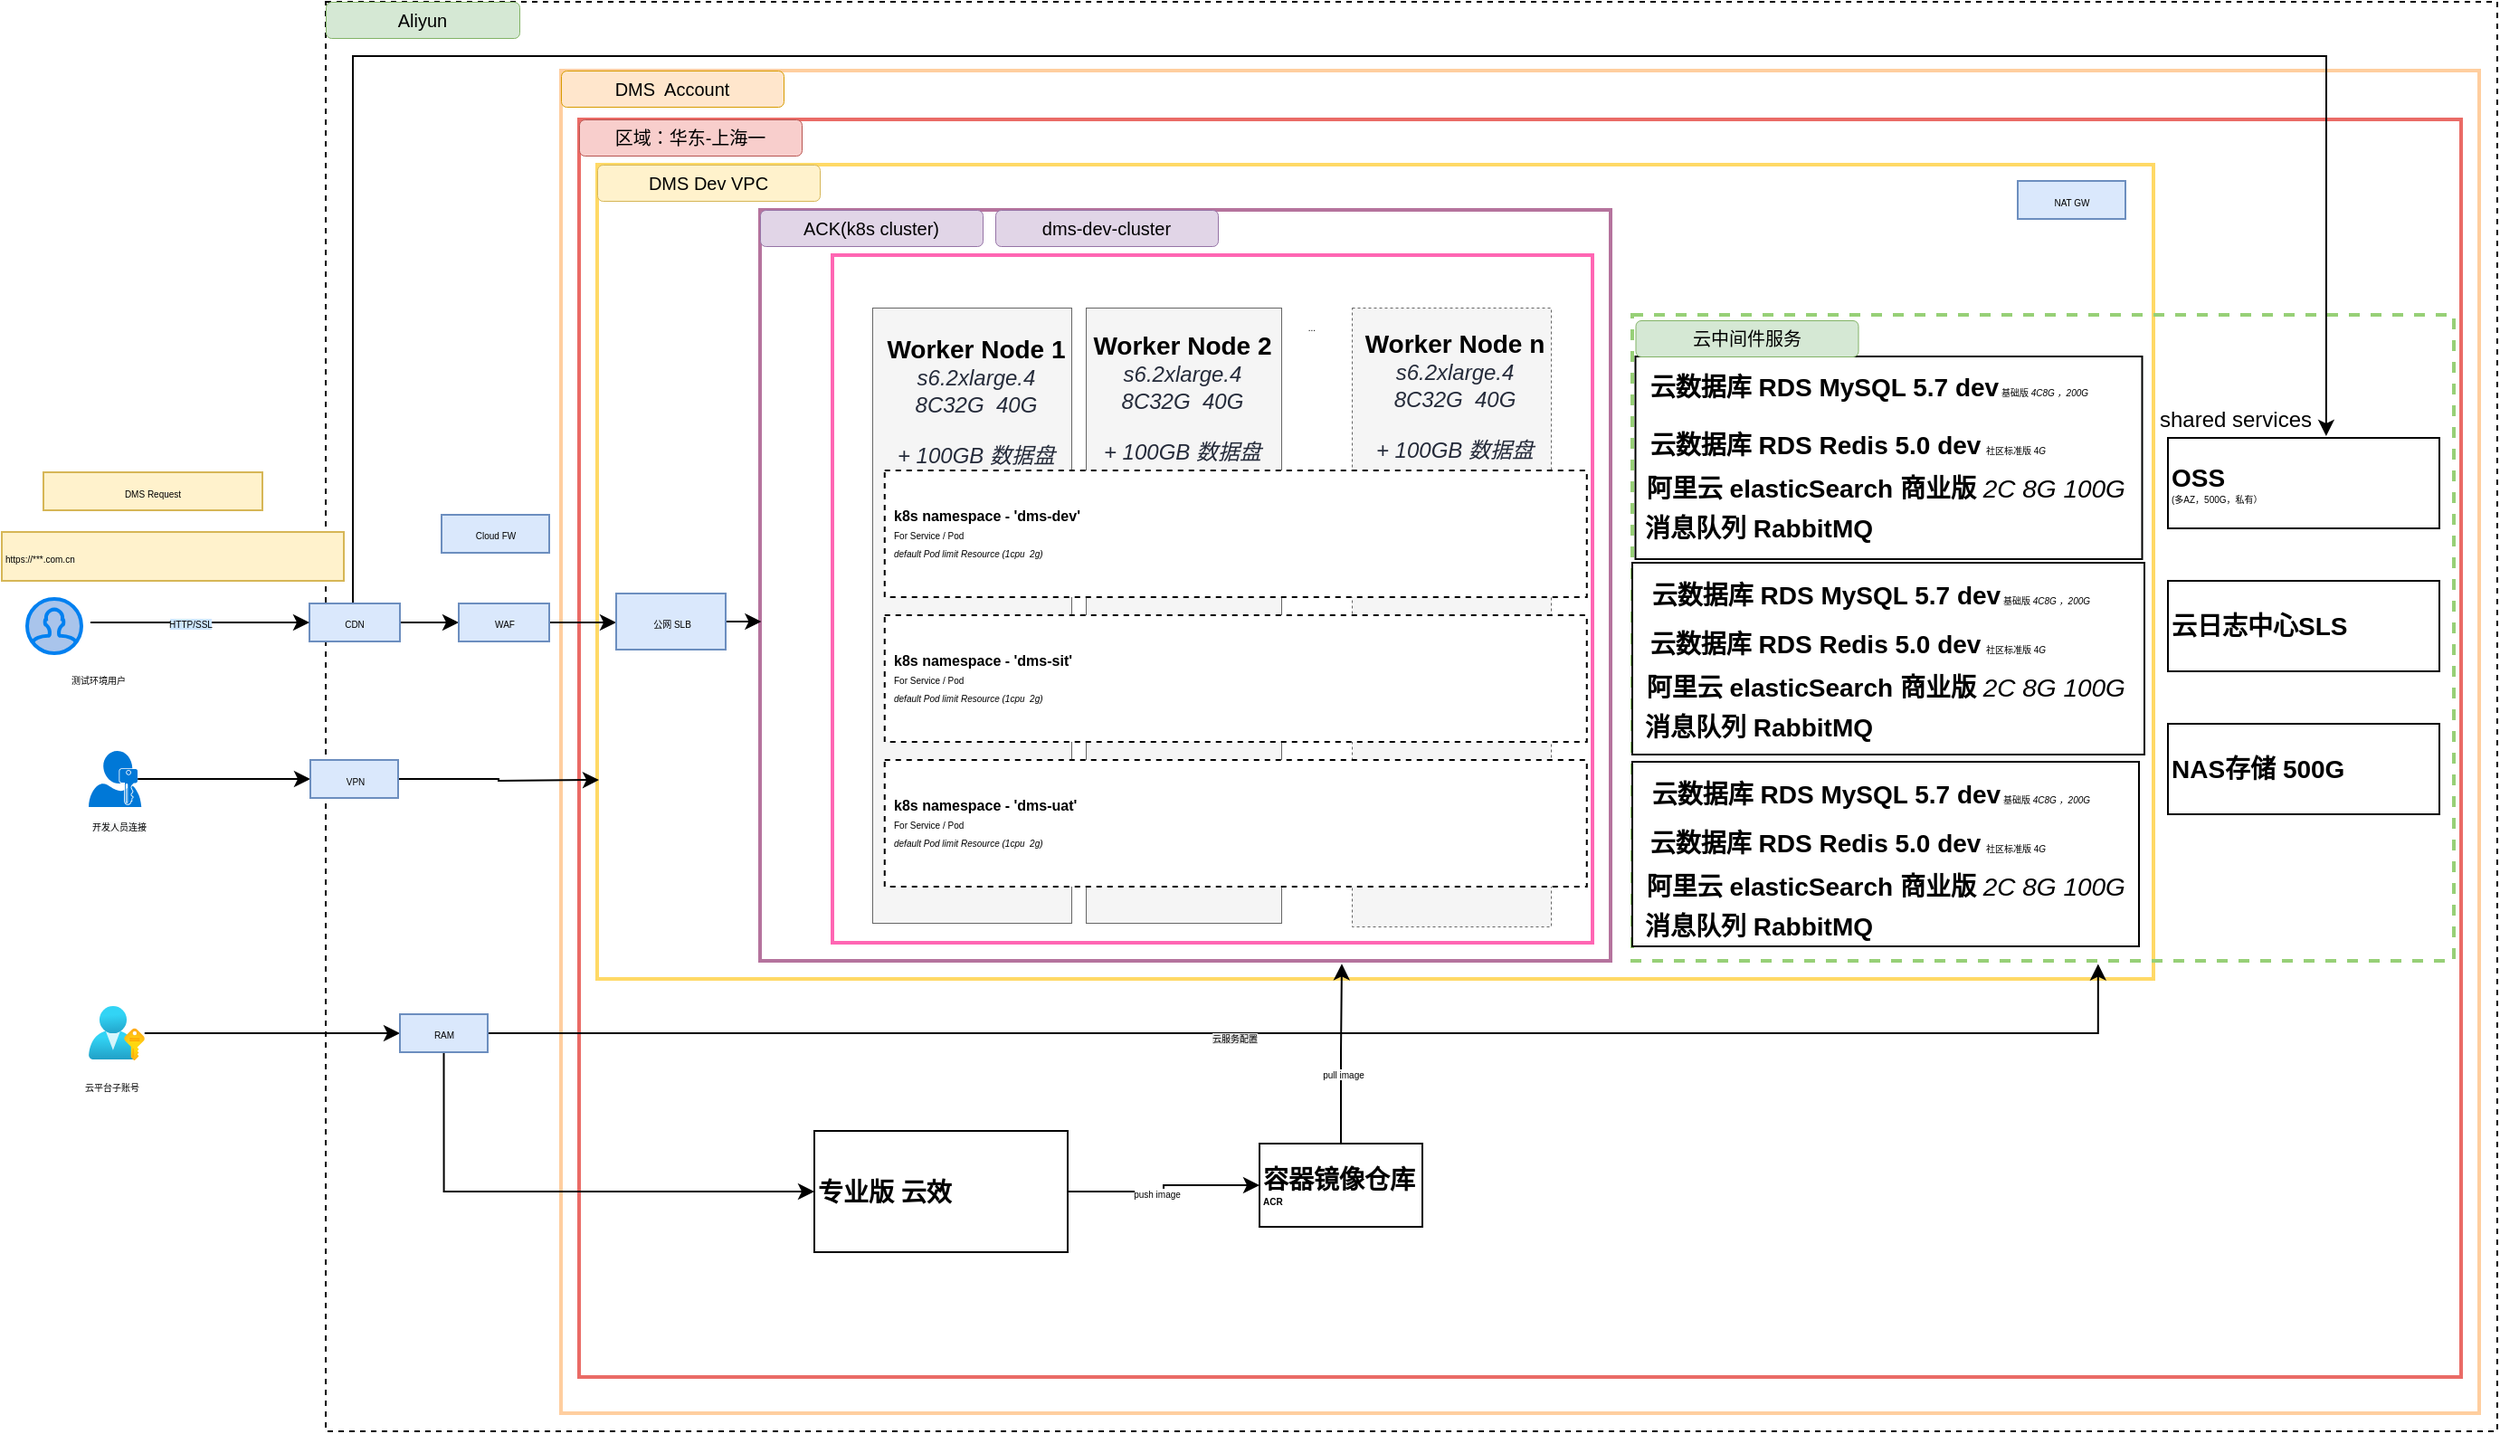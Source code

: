 <mxfile version="15.3.7" type="github" pages="2">
  <diagram id="imjtD3497KuN3ULHMsH7" name="Page-1">
    <mxGraphModel dx="1970" dy="653" grid="0" gridSize="10" guides="1" tooltips="1" connect="1" arrows="1" fold="1" page="0" pageScale="1" pageWidth="827" pageHeight="1169" math="0" shadow="0">
      <root>
        <mxCell id="0" />
        <mxCell id="1" parent="0" />
        <mxCell id="NmiQ4jP7cXwFQjp-WQcI-1" value="" style="rounded=0;whiteSpace=wrap;html=1;dashed=1;strokeWidth=1;fillColor=none;" parent="1" vertex="1">
          <mxGeometry x="40" y="70" width="1200" height="790" as="geometry" />
        </mxCell>
        <mxCell id="NmiQ4jP7cXwFQjp-WQcI-3" value="" style="rounded=0;whiteSpace=wrap;html=1;align=left;strokeWidth=2;fillColor=none;strokeColor=#FFCE9F;" parent="1" vertex="1">
          <mxGeometry x="170" y="108" width="1060" height="742" as="geometry" />
        </mxCell>
        <mxCell id="NmiQ4jP7cXwFQjp-WQcI-5" value="&lt;font style=&quot;font-size: 10px&quot;&gt;Aliyun&lt;/font&gt;" style="rounded=1;whiteSpace=wrap;html=1;strokeColor=#82b366;strokeWidth=0.5;align=center;fillColor=#d5e8d4;fontSize=10;" parent="1" vertex="1">
          <mxGeometry x="40" y="70" width="107" height="20" as="geometry" />
        </mxCell>
        <mxCell id="NmiQ4jP7cXwFQjp-WQcI-6" value="DMS&amp;nbsp; Account" style="rounded=1;whiteSpace=wrap;html=1;strokeColor=#d79b00;strokeWidth=0.5;align=center;fillColor=#ffe6cc;fontSize=10;" parent="1" vertex="1">
          <mxGeometry x="170" y="108" width="123" height="20" as="geometry" />
        </mxCell>
        <mxCell id="NmiQ4jP7cXwFQjp-WQcI-7" value="" style="rounded=0;whiteSpace=wrap;html=1;align=left;strokeWidth=2;fillColor=none;strokeColor=#EA6B66;" parent="1" vertex="1">
          <mxGeometry x="180" y="135" width="1040" height="695" as="geometry" />
        </mxCell>
        <mxCell id="NmiQ4jP7cXwFQjp-WQcI-8" value="区域：华东-上海一" style="rounded=1;whiteSpace=wrap;html=1;strokeColor=#b85450;strokeWidth=0.5;align=center;fillColor=#f8cecc;fontSize=10;" parent="1" vertex="1">
          <mxGeometry x="180" y="135" width="123" height="20" as="geometry" />
        </mxCell>
        <mxCell id="NmiQ4jP7cXwFQjp-WQcI-9" value="" style="rounded=0;whiteSpace=wrap;html=1;align=left;strokeWidth=2;fillColor=none;strokeColor=#FFD966;perimeterSpacing=1;" parent="1" vertex="1">
          <mxGeometry x="190" y="160" width="860" height="450" as="geometry" />
        </mxCell>
        <mxCell id="NmiQ4jP7cXwFQjp-WQcI-15" value="DMS Dev VPC" style="rounded=1;whiteSpace=wrap;html=1;strokeColor=#d6b656;strokeWidth=0.5;align=center;fillColor=#fff2cc;fontSize=10;" parent="1" vertex="1">
          <mxGeometry x="190" y="160" width="123" height="20" as="geometry" />
        </mxCell>
        <mxCell id="NmiQ4jP7cXwFQjp-WQcI-16" value="" style="rounded=0;whiteSpace=wrap;html=1;align=left;strokeWidth=2;fillColor=none;strokeColor=#B5739D;" parent="1" vertex="1">
          <mxGeometry x="280" y="185" width="470" height="415" as="geometry" />
        </mxCell>
        <mxCell id="NmiQ4jP7cXwFQjp-WQcI-17" value="ACK(k8s cluster)" style="rounded=1;whiteSpace=wrap;html=1;strokeColor=#9673a6;strokeWidth=0.5;align=center;fillColor=#e1d5e7;fontSize=10;" parent="1" vertex="1">
          <mxGeometry x="280" y="185" width="123" height="20" as="geometry" />
        </mxCell>
        <mxCell id="NmiQ4jP7cXwFQjp-WQcI-18" value="dms-dev-cluster" style="rounded=1;whiteSpace=wrap;html=1;strokeColor=#9673a6;strokeWidth=0.5;align=center;fillColor=#e1d5e7;fontSize=10;" parent="1" vertex="1">
          <mxGeometry x="410" y="185" width="123" height="20" as="geometry" />
        </mxCell>
        <mxCell id="NmiQ4jP7cXwFQjp-WQcI-51" value="" style="rounded=0;whiteSpace=wrap;html=1;align=left;strokeWidth=2;fillColor=none;strokeColor=#FF66B3;" parent="1" vertex="1">
          <mxGeometry x="320" y="210" width="420" height="380" as="geometry" />
        </mxCell>
        <mxCell id="NmiQ4jP7cXwFQjp-WQcI-19" value="" style="rounded=0;whiteSpace=wrap;html=1;fontSize=10;strokeColor=#666666;strokeWidth=0.5;fillColor=#f5f5f5;align=center;fontColor=#333333;" parent="1" vertex="1">
          <mxGeometry x="342" y="239" width="110" height="340" as="geometry" />
        </mxCell>
        <mxCell id="NmiQ4jP7cXwFQjp-WQcI-20" value="&lt;font&gt;&lt;b&gt;&lt;font style=&quot;font-size: 14px&quot;&gt;Worker Node 1&lt;/font&gt;&lt;/b&gt;&lt;br&gt;&lt;span style=&quot;font-size: 12px ; color: rgb(37 , 43 , 58) ; text-align: left&quot;&gt;&lt;i&gt;s6.2xlarge.4&lt;br&gt;8C32G&amp;nbsp; 40G&lt;br&gt;&lt;br&gt;+ 100GB 数据盘&lt;br&gt;&lt;/i&gt;&lt;/span&gt;&lt;br&gt;&lt;/font&gt;" style="text;html=1;strokeColor=none;fillColor=none;align=center;verticalAlign=middle;whiteSpace=wrap;rounded=0;fontSize=5;" parent="1" vertex="1">
          <mxGeometry x="348.88" y="249" width="101.12" height="90" as="geometry" />
        </mxCell>
        <mxCell id="NmiQ4jP7cXwFQjp-WQcI-21" value="" style="rounded=0;whiteSpace=wrap;html=1;fontSize=10;strokeColor=#666666;strokeWidth=0.5;fillColor=#f5f5f5;align=center;fontColor=#333333;" parent="1" vertex="1">
          <mxGeometry x="460" y="239" width="108" height="340" as="geometry" />
        </mxCell>
        <mxCell id="NmiQ4jP7cXwFQjp-WQcI-22" value="" style="rounded=0;whiteSpace=wrap;html=1;fontSize=10;strokeColor=#666666;strokeWidth=0.5;fillColor=#f5f5f5;align=center;fontColor=#333333;dashed=1;" parent="1" vertex="1">
          <mxGeometry x="607" y="239" width="110" height="342" as="geometry" />
        </mxCell>
        <mxCell id="NmiQ4jP7cXwFQjp-WQcI-25" value="..." style="text;html=1;strokeColor=none;fillColor=none;align=center;verticalAlign=middle;whiteSpace=wrap;rounded=0;dashed=1;fontSize=5;" parent="1" vertex="1">
          <mxGeometry x="565" y="239" width="40" height="20" as="geometry" />
        </mxCell>
        <mxCell id="NmiQ4jP7cXwFQjp-WQcI-27" value="" style="rounded=0;whiteSpace=wrap;html=1;fontSize=10;strokeWidth=1;align=center;fontColor=#333333;dashed=1;fillColor=#FFFFFF;" parent="1" vertex="1">
          <mxGeometry x="348.88" y="329" width="388" height="70" as="geometry" />
        </mxCell>
        <mxCell id="NmiQ4jP7cXwFQjp-WQcI-29" value="&lt;p style=&quot;line-height: 100%&quot;&gt;&lt;b&gt;&lt;font style=&quot;font-size: 8px&quot;&gt;k8s namespace - &#39;dms-dev&#39;&lt;/font&gt;&lt;/b&gt;&lt;/p&gt;&lt;p style=&quot;line-height: 100%&quot;&gt;For Service / Pod&lt;/p&gt;&lt;p style=&quot;line-height: 100%&quot;&gt;&lt;i&gt;default Pod limit Resource (1cpu&amp;nbsp; 2g)&lt;/i&gt;&lt;/p&gt;" style="text;html=1;strokeColor=none;fillColor=none;align=left;verticalAlign=middle;whiteSpace=wrap;rounded=0;dashed=1;fontSize=5;" parent="1" vertex="1">
          <mxGeometry x="352" y="319" width="227" height="90" as="geometry" />
        </mxCell>
        <mxCell id="NmiQ4jP7cXwFQjp-WQcI-30" value="" style="rounded=0;whiteSpace=wrap;html=1;fontSize=10;strokeWidth=1;align=center;fontColor=#333333;dashed=1;fillColor=#FFFFFF;" parent="1" vertex="1">
          <mxGeometry x="348.88" y="409" width="388" height="70" as="geometry" />
        </mxCell>
        <mxCell id="NmiQ4jP7cXwFQjp-WQcI-31" value="&lt;p style=&quot;line-height: 100%&quot;&gt;&lt;b&gt;&lt;font style=&quot;font-size: 8px&quot;&gt;k8s namespace - &#39;dms-sit&#39;&lt;/font&gt;&lt;/b&gt;&lt;/p&gt;&lt;p style=&quot;line-height: 100%&quot;&gt;For Service / Pod&lt;/p&gt;&lt;p style=&quot;line-height: 100%&quot;&gt;&lt;i&gt;default Pod limit Resource (1cpu&amp;nbsp; 2g)&lt;/i&gt;&lt;/p&gt;" style="text;html=1;strokeColor=none;fillColor=none;align=left;verticalAlign=middle;whiteSpace=wrap;rounded=0;dashed=1;fontSize=5;" parent="1" vertex="1">
          <mxGeometry x="352" y="399" width="225" height="90" as="geometry" />
        </mxCell>
        <mxCell id="NmiQ4jP7cXwFQjp-WQcI-32" value="" style="rounded=0;whiteSpace=wrap;html=1;fontSize=10;strokeWidth=1;align=center;fontColor=#333333;dashed=1;fillColor=#FFFFFF;" parent="1" vertex="1">
          <mxGeometry x="348.88" y="489" width="388" height="70" as="geometry" />
        </mxCell>
        <mxCell id="NmiQ4jP7cXwFQjp-WQcI-33" value="&lt;p style=&quot;line-height: 100%&quot;&gt;&lt;b&gt;&lt;font style=&quot;font-size: 8px&quot;&gt;k8s namespace - &#39;dms-uat&#39;&lt;/font&gt;&lt;/b&gt;&lt;/p&gt;&lt;p style=&quot;line-height: 100%&quot;&gt;For Service / Pod&lt;/p&gt;&lt;p style=&quot;line-height: 100%&quot;&gt;&lt;i&gt;default Pod limit Resource (1cpu&amp;nbsp; 2g)&lt;/i&gt;&lt;/p&gt;" style="text;html=1;strokeColor=none;fillColor=none;align=left;verticalAlign=middle;whiteSpace=wrap;rounded=0;dashed=1;fontSize=5;" parent="1" vertex="1">
          <mxGeometry x="352" y="479" width="215" height="90" as="geometry" />
        </mxCell>
        <mxCell id="NmiQ4jP7cXwFQjp-WQcI-34" value="&lt;font&gt;&lt;b&gt;&lt;font style=&quot;font-size: 14px&quot;&gt;Worker Node 2&lt;/font&gt;&lt;/b&gt;&lt;br&gt;&lt;span style=&quot;font-size: 12px ; color: rgb(37 , 43 , 58) ; text-align: left&quot;&gt;&lt;i&gt;s6.2xlarge.4&lt;br&gt;8C32G&amp;nbsp; 40G&lt;br&gt;&lt;br&gt;+ 100GB 数据盘&lt;br&gt;&lt;/i&gt;&lt;/span&gt;&lt;br&gt;&lt;/font&gt;" style="text;html=1;strokeColor=none;fillColor=none;align=center;verticalAlign=middle;whiteSpace=wrap;rounded=0;fontSize=5;" parent="1" vertex="1">
          <mxGeometry x="463" y="247" width="101" height="90" as="geometry" />
        </mxCell>
        <mxCell id="NmiQ4jP7cXwFQjp-WQcI-35" value="&lt;font&gt;&lt;b&gt;&lt;font style=&quot;font-size: 14px&quot;&gt;Worker Node n&lt;/font&gt;&lt;/b&gt;&lt;br&gt;&lt;span style=&quot;font-size: 12px ; color: rgb(37 , 43 , 58) ; text-align: left&quot;&gt;&lt;i&gt;s6.2xlarge.4&lt;br&gt;8C32G&amp;nbsp; 40G&lt;br&gt;&lt;br&gt;+ 100GB 数据盘&lt;/i&gt;&lt;br&gt;&lt;/span&gt;&lt;br&gt;&lt;/font&gt;" style="text;html=1;strokeColor=none;fillColor=none;align=center;verticalAlign=middle;whiteSpace=wrap;rounded=0;fontSize=5;" parent="1" vertex="1">
          <mxGeometry x="613" y="245" width="102" height="91" as="geometry" />
        </mxCell>
        <mxCell id="NmiQ4jP7cXwFQjp-WQcI-97" style="edgeStyle=orthogonalEdgeStyle;rounded=0;orthogonalLoop=1;jettySize=auto;html=1;exitX=0.5;exitY=0;exitDx=0;exitDy=0;entryX=0.583;entryY=-0.02;entryDx=0;entryDy=0;entryPerimeter=0;fontSize=5;strokeWidth=1;" parent="1" source="NmiQ4jP7cXwFQjp-WQcI-53" target="NmiQ4jP7cXwFQjp-WQcI-48" edge="1">
          <mxGeometry relative="1" as="geometry">
            <Array as="points">
              <mxPoint x="55" y="100" />
              <mxPoint x="1146" y="100" />
            </Array>
          </mxGeometry>
        </mxCell>
        <mxCell id="fNz3XJGPYnAOZMUwdegw-1" style="edgeStyle=orthogonalEdgeStyle;rounded=0;orthogonalLoop=1;jettySize=auto;html=1;exitX=1;exitY=0.5;exitDx=0;exitDy=0;" parent="1" source="NmiQ4jP7cXwFQjp-WQcI-53" target="NmiQ4jP7cXwFQjp-WQcI-55" edge="1">
          <mxGeometry relative="1" as="geometry" />
        </mxCell>
        <mxCell id="NmiQ4jP7cXwFQjp-WQcI-53" value="CDN" style="rounded=0;whiteSpace=wrap;html=1;fontSize=5;strokeWidth=1;align=center;strokeColor=#6c8ebf;fillColor=#dae8fc;" parent="1" vertex="1">
          <mxGeometry x="31" y="402.5" width="50" height="21" as="geometry" />
        </mxCell>
        <mxCell id="NmiQ4jP7cXwFQjp-WQcI-63" style="edgeStyle=orthogonalEdgeStyle;rounded=0;orthogonalLoop=1;jettySize=auto;html=1;exitX=1;exitY=0.5;exitDx=0;exitDy=0;entryX=0;entryY=0.5;entryDx=0;entryDy=0;fontSize=5;" parent="1" source="NmiQ4jP7cXwFQjp-WQcI-55" target="NmiQ4jP7cXwFQjp-WQcI-61" edge="1">
          <mxGeometry relative="1" as="geometry" />
        </mxCell>
        <mxCell id="NmiQ4jP7cXwFQjp-WQcI-55" value="WAF" style="rounded=0;whiteSpace=wrap;html=1;fontSize=5;strokeWidth=1;align=center;strokeColor=#6c8ebf;fillColor=#dae8fc;" parent="1" vertex="1">
          <mxGeometry x="113.5" y="402.5" width="50" height="21" as="geometry" />
        </mxCell>
        <mxCell id="NmiQ4jP7cXwFQjp-WQcI-56" value="Cloud FW" style="rounded=0;whiteSpace=wrap;html=1;fontSize=5;strokeWidth=1;align=center;strokeColor=#6c8ebf;fillColor=#dae8fc;" parent="1" vertex="1">
          <mxGeometry x="104" y="353.5" width="59.5" height="21" as="geometry" />
        </mxCell>
        <mxCell id="NmiQ4jP7cXwFQjp-WQcI-77" style="edgeStyle=orthogonalEdgeStyle;rounded=0;orthogonalLoop=1;jettySize=auto;html=1;exitX=1;exitY=0.5;exitDx=0;exitDy=0;fontSize=5;" parent="1" source="NmiQ4jP7cXwFQjp-WQcI-57" edge="1">
          <mxGeometry relative="1" as="geometry">
            <mxPoint x="191" y="500" as="targetPoint" />
          </mxGeometry>
        </mxCell>
        <mxCell id="NmiQ4jP7cXwFQjp-WQcI-58" value="DMS Request" style="rounded=0;whiteSpace=wrap;html=1;fontSize=5;strokeColor=#d6b656;strokeWidth=1;fillColor=#fff2cc;align=center;" parent="1" vertex="1">
          <mxGeometry x="-116" y="330" width="121" height="21" as="geometry" />
        </mxCell>
        <mxCell id="NmiQ4jP7cXwFQjp-WQcI-59" value="" style="endArrow=classic;html=1;fontSize=5;entryX=0;entryY=0.5;entryDx=0;entryDy=0;" parent="1" target="NmiQ4jP7cXwFQjp-WQcI-53" edge="1">
          <mxGeometry width="50" height="50" relative="1" as="geometry">
            <mxPoint x="-90" y="413" as="sourcePoint" />
            <mxPoint x="330" y="280" as="targetPoint" />
          </mxGeometry>
        </mxCell>
        <mxCell id="NmiQ4jP7cXwFQjp-WQcI-104" value="HTTP/SSL" style="edgeLabel;html=1;align=center;verticalAlign=middle;resizable=0;points=[];fontSize=5;labelBackgroundColor=#CCE5FF;" parent="NmiQ4jP7cXwFQjp-WQcI-59" vertex="1" connectable="0">
          <mxGeometry x="-0.089" y="-3" relative="1" as="geometry">
            <mxPoint y="-3" as="offset" />
          </mxGeometry>
        </mxCell>
        <mxCell id="fNz3XJGPYnAOZMUwdegw-2" style="edgeStyle=orthogonalEdgeStyle;rounded=0;orthogonalLoop=1;jettySize=auto;html=1;exitX=1;exitY=0.5;exitDx=0;exitDy=0;entryX=-0.005;entryY=0.457;entryDx=0;entryDy=0;entryPerimeter=0;" parent="1" source="NmiQ4jP7cXwFQjp-WQcI-61" edge="1">
          <mxGeometry relative="1" as="geometry">
            <mxPoint x="280.7" y="412.624" as="targetPoint" />
          </mxGeometry>
        </mxCell>
        <mxCell id="NmiQ4jP7cXwFQjp-WQcI-61" value="公网 SLB" style="rounded=0;whiteSpace=wrap;html=1;fontSize=5;strokeWidth=1;align=center;strokeColor=#6c8ebf;fillColor=#dae8fc;" parent="1" vertex="1">
          <mxGeometry x="200.5" y="397" width="60.5" height="31" as="geometry" />
        </mxCell>
        <mxCell id="NmiQ4jP7cXwFQjp-WQcI-69" value="" style="endArrow=classic;html=1;fontSize=5;entryX=0;entryY=0.5;entryDx=0;entryDy=0;startArrow=none;" parent="1" source="NmiQ4jP7cXwFQjp-WQcI-57" edge="1">
          <mxGeometry width="50" height="50" relative="1" as="geometry">
            <mxPoint x="-50" y="499" as="sourcePoint" />
            <mxPoint x="63.75" y="499.08" as="targetPoint" />
          </mxGeometry>
        </mxCell>
        <mxCell id="NmiQ4jP7cXwFQjp-WQcI-84" style="edgeStyle=orthogonalEdgeStyle;rounded=0;orthogonalLoop=1;jettySize=auto;html=1;exitX=0.93;exitY=0.5;exitDx=0;exitDy=0;exitPerimeter=0;entryX=0;entryY=0.5;entryDx=0;entryDy=0;fontSize=5;" parent="1" source="NmiQ4jP7cXwFQjp-WQcI-72" target="NmiQ4jP7cXwFQjp-WQcI-57" edge="1">
          <mxGeometry relative="1" as="geometry" />
        </mxCell>
        <mxCell id="NmiQ4jP7cXwFQjp-WQcI-72" value="" style="aspect=fixed;pointerEvents=1;shadow=0;dashed=0;html=1;strokeColor=none;labelPosition=center;verticalLabelPosition=bottom;verticalAlign=top;align=center;shape=mxgraph.mscae.enterprise.user_permissions;fillColor=#0078D7;rounded=0;fontSize=5;" parent="1" vertex="1">
          <mxGeometry x="-91" y="484" width="29.14" height="31" as="geometry" />
        </mxCell>
        <mxCell id="NmiQ4jP7cXwFQjp-WQcI-73" value="" style="html=1;verticalLabelPosition=bottom;align=center;labelBackgroundColor=#ffffff;verticalAlign=top;strokeWidth=2;strokeColor=#0080F0;shadow=0;dashed=0;shape=mxgraph.ios7.icons.user;rounded=0;fontSize=5;fillColor=#A9C4EB;" parent="1" vertex="1">
          <mxGeometry x="-125" y="400" width="30" height="30" as="geometry" />
        </mxCell>
        <mxCell id="NmiQ4jP7cXwFQjp-WQcI-75" value="测试环境用户" style="text;html=1;strokeColor=none;fillColor=none;align=center;verticalAlign=middle;whiteSpace=wrap;rounded=0;fontSize=5;" parent="1" vertex="1">
          <mxGeometry x="-125" y="433.5" width="79" height="21" as="geometry" />
        </mxCell>
        <mxCell id="NmiQ4jP7cXwFQjp-WQcI-87" style="edgeStyle=orthogonalEdgeStyle;rounded=0;orthogonalLoop=1;jettySize=auto;html=1;entryX=0;entryY=0.5;entryDx=0;entryDy=0;fontSize=5;" parent="1" source="NmiQ4jP7cXwFQjp-WQcI-80" target="NmiQ4jP7cXwFQjp-WQcI-86" edge="1">
          <mxGeometry relative="1" as="geometry" />
        </mxCell>
        <mxCell id="NmiQ4jP7cXwFQjp-WQcI-80" value="" style="aspect=fixed;html=1;points=[];align=center;image;fontSize=12;image=img/lib/azure2/azure_stack/User_Subscriptions.svg;rounded=0;strokeColor=#CCE5FF;strokeWidth=1;fillColor=#A9C4EB;" parent="1" vertex="1">
          <mxGeometry x="-91" y="625" width="30.91" height="30" as="geometry" />
        </mxCell>
        <mxCell id="NmiQ4jP7cXwFQjp-WQcI-81" value="&lt;div style=&quot;text-align: center&quot;&gt;&lt;font face=&quot;helvetica&quot;&gt;&lt;span style=&quot;background-color: rgb(248 , 249 , 250)&quot;&gt;开发人员连接&lt;/span&gt;&lt;/font&gt;&lt;/div&gt;" style="text;whiteSpace=wrap;html=1;fontSize=5;" parent="1" vertex="1">
          <mxGeometry x="-91" y="516" width="80" height="34" as="geometry" />
        </mxCell>
        <mxCell id="NmiQ4jP7cXwFQjp-WQcI-82" value="&lt;div style=&quot;text-align: center&quot;&gt;&lt;span&gt;&lt;font face=&quot;helvetica&quot;&gt;云平台子账号&lt;/font&gt;&lt;/span&gt;&lt;/div&gt;" style="text;whiteSpace=wrap;html=1;fontSize=5;" parent="1" vertex="1">
          <mxGeometry x="-95" y="660" width="80" height="34" as="geometry" />
        </mxCell>
        <mxCell id="NmiQ4jP7cXwFQjp-WQcI-57" value="VPN" style="rounded=0;whiteSpace=wrap;html=1;fontSize=5;strokeWidth=1;align=center;strokeColor=#6c8ebf;fillColor=#dae8fc;" parent="1" vertex="1">
          <mxGeometry x="31.5" y="489" width="48.5" height="21" as="geometry" />
        </mxCell>
        <mxCell id="NmiQ4jP7cXwFQjp-WQcI-85" value="NAT GW" style="rounded=0;whiteSpace=wrap;html=1;fontSize=5;strokeWidth=1;align=center;strokeColor=#6c8ebf;fillColor=#dae8fc;" parent="1" vertex="1">
          <mxGeometry x="975" y="169" width="59.5" height="21" as="geometry" />
        </mxCell>
        <mxCell id="NmiQ4jP7cXwFQjp-WQcI-89" style="edgeStyle=orthogonalEdgeStyle;rounded=0;orthogonalLoop=1;jettySize=auto;html=1;exitX=0.5;exitY=1;exitDx=0;exitDy=0;entryX=0;entryY=0.5;entryDx=0;entryDy=0;fontSize=5;" parent="1" source="NmiQ4jP7cXwFQjp-WQcI-86" target="NmiQ4jP7cXwFQjp-WQcI-88" edge="1">
          <mxGeometry relative="1" as="geometry" />
        </mxCell>
        <mxCell id="NmiQ4jP7cXwFQjp-WQcI-90" style="edgeStyle=orthogonalEdgeStyle;rounded=0;orthogonalLoop=1;jettySize=auto;html=1;exitX=1;exitY=0.5;exitDx=0;exitDy=0;entryX=0.567;entryY=1.005;entryDx=0;entryDy=0;entryPerimeter=0;fontSize=5;" parent="1" source="NmiQ4jP7cXwFQjp-WQcI-86" target="NmiQ4jP7cXwFQjp-WQcI-91" edge="1">
          <mxGeometry relative="1" as="geometry" />
        </mxCell>
        <mxCell id="NmiQ4jP7cXwFQjp-WQcI-94" value="云服务配置" style="edgeLabel;html=1;align=center;verticalAlign=middle;resizable=0;points=[];fontSize=5;labelBorderColor=none;labelBackgroundColor=#E6E6E6;" parent="NmiQ4jP7cXwFQjp-WQcI-90" vertex="1" connectable="0">
          <mxGeometry x="-0.111" y="-1" relative="1" as="geometry">
            <mxPoint y="1" as="offset" />
          </mxGeometry>
        </mxCell>
        <mxCell id="NmiQ4jP7cXwFQjp-WQcI-86" value="RAM" style="rounded=0;whiteSpace=wrap;html=1;fontSize=5;strokeWidth=1;align=center;strokeColor=#6c8ebf;fillColor=#dae8fc;" parent="1" vertex="1">
          <mxGeometry x="81" y="629.5" width="48.5" height="21" as="geometry" />
        </mxCell>
        <mxCell id="NmiQ4jP7cXwFQjp-WQcI-98" style="edgeStyle=orthogonalEdgeStyle;rounded=0;orthogonalLoop=1;jettySize=auto;html=1;exitX=1;exitY=0.5;exitDx=0;exitDy=0;entryX=0;entryY=0.5;entryDx=0;entryDy=0;fontSize=5;strokeWidth=1;" parent="1" source="NmiQ4jP7cXwFQjp-WQcI-88" target="NmiQ4jP7cXwFQjp-WQcI-96" edge="1">
          <mxGeometry relative="1" as="geometry" />
        </mxCell>
        <mxCell id="NmiQ4jP7cXwFQjp-WQcI-99" value="push image" style="edgeLabel;html=1;align=center;verticalAlign=middle;resizable=0;points=[];fontSize=5;" parent="NmiQ4jP7cXwFQjp-WQcI-98" vertex="1" connectable="0">
          <mxGeometry x="-0.285" y="-2" relative="1" as="geometry">
            <mxPoint x="10" y="-2" as="offset" />
          </mxGeometry>
        </mxCell>
        <mxCell id="NmiQ4jP7cXwFQjp-WQcI-88" value="&lt;b style=&quot;font-size: 14px&quot;&gt;专业版 云效&lt;/b&gt;&lt;br&gt;" style="rounded=0;whiteSpace=wrap;html=1;fontSize=5;strokeColor=#000000;strokeWidth=1;fillColor=#FFFFFF;align=left;" parent="1" vertex="1">
          <mxGeometry x="310" y="694" width="140" height="67" as="geometry" />
        </mxCell>
        <mxCell id="NmiQ4jP7cXwFQjp-WQcI-91" value="" style="rounded=0;whiteSpace=wrap;html=1;align=left;strokeWidth=2;fillColor=none;dashed=1;strokeColor=#97D077;" parent="1" vertex="1">
          <mxGeometry x="762" y="243" width="454" height="357" as="geometry" />
        </mxCell>
        <mxCell id="NmiQ4jP7cXwFQjp-WQcI-36" value="" style="rounded=0;whiteSpace=wrap;html=1;fontSize=5;strokeColor=#000000;strokeWidth=1;fillColor=#FFFFFF;align=center;" parent="1" vertex="1">
          <mxGeometry x="763.75" y="266" width="280" height="112" as="geometry" />
        </mxCell>
        <mxCell id="NmiQ4jP7cXwFQjp-WQcI-39" value="&lt;b&gt;&lt;font style=&quot;font-size: 14px&quot;&gt;&amp;nbsp;云数据库 RDS MySQL 5.7 dev&lt;/font&gt;&lt;/b&gt;&amp;nbsp;基础版&amp;nbsp;&lt;i&gt;4C8G ，200G&lt;/i&gt;" style="text;html=1;strokeColor=none;fillColor=none;align=left;verticalAlign=middle;whiteSpace=wrap;rounded=0;dashed=1;fontSize=5;" parent="1" vertex="1">
          <mxGeometry x="766" y="271" width="282" height="23" as="geometry" />
        </mxCell>
        <mxCell id="NmiQ4jP7cXwFQjp-WQcI-41" value="&lt;b&gt;&lt;font style=&quot;font-size: 14px&quot;&gt;&amp;nbsp;云数据库 RDS Redis 5.0 dev&lt;/font&gt;&lt;/b&gt;&amp;nbsp; 社区标准版 4&lt;i&gt;G&amp;nbsp;&lt;/i&gt;" style="text;html=1;strokeColor=none;fillColor=none;align=left;verticalAlign=middle;whiteSpace=wrap;rounded=0;dashed=1;fontSize=5;" parent="1" vertex="1">
          <mxGeometry x="766" y="306" width="280" height="17.5" as="geometry" />
        </mxCell>
        <mxCell id="NmiQ4jP7cXwFQjp-WQcI-42" value="" style="rounded=0;whiteSpace=wrap;html=1;fontSize=5;strokeColor=#000000;strokeWidth=1;fillColor=#FFFFFF;align=center;" parent="1" vertex="1">
          <mxGeometry x="762" y="380" width="283" height="106" as="geometry" />
        </mxCell>
        <mxCell id="NmiQ4jP7cXwFQjp-WQcI-45" value="" style="rounded=0;whiteSpace=wrap;html=1;fontSize=5;strokeColor=#000000;strokeWidth=1;fillColor=#FFFFFF;align=center;" parent="1" vertex="1">
          <mxGeometry x="762" y="490" width="280" height="102" as="geometry" />
        </mxCell>
        <mxCell id="NmiQ4jP7cXwFQjp-WQcI-48" value="&lt;font style=&quot;font-size: 14px&quot;&gt;&lt;b&gt;OSS&lt;/b&gt;&lt;/font&gt;&lt;br&gt;(多AZ，500G，私有）" style="rounded=0;whiteSpace=wrap;html=1;fontSize=5;strokeColor=#000000;strokeWidth=1;fillColor=#FFFFFF;align=left;" parent="1" vertex="1">
          <mxGeometry x="1058" y="311" width="150" height="50" as="geometry" />
        </mxCell>
        <mxCell id="NmiQ4jP7cXwFQjp-WQcI-49" value="&lt;span style=&quot;font-size: 14px&quot;&gt;&lt;b&gt;消息队列 RabbitMQ&amp;nbsp;&lt;/b&gt;&lt;/span&gt;" style="rounded=0;whiteSpace=wrap;html=1;fontSize=5;strokeWidth=1;fillColor=#FFFFFF;align=left;strokeColor=none;" parent="1" vertex="1">
          <mxGeometry x="767.25" y="351.5" width="261" height="18" as="geometry" />
        </mxCell>
        <mxCell id="NmiQ4jP7cXwFQjp-WQcI-50" value="&lt;span style=&quot;font-size: 14px&quot;&gt;&lt;b&gt;云日志中心SLS&lt;/b&gt;&lt;/span&gt;" style="rounded=0;whiteSpace=wrap;html=1;fontSize=5;strokeColor=#000000;strokeWidth=1;fillColor=#FFFFFF;align=left;" parent="1" vertex="1">
          <mxGeometry x="1058" y="390" width="150" height="50" as="geometry" />
        </mxCell>
        <mxCell id="NmiQ4jP7cXwFQjp-WQcI-66" value="&lt;font style=&quot;font-size: 14px&quot;&gt;&lt;b&gt;&amp;nbsp;阿里云 elasticSearch 商业版&amp;nbsp;&lt;/b&gt;&lt;i&gt;2C 8G 100G&lt;/i&gt;&lt;/font&gt;&lt;i&gt;&amp;nbsp;&lt;/i&gt;" style="text;html=1;strokeColor=none;fillColor=none;align=left;verticalAlign=middle;whiteSpace=wrap;rounded=0;dashed=1;fontSize=5;" parent="1" vertex="1">
          <mxGeometry x="764" y="331" width="299" height="16" as="geometry" />
        </mxCell>
        <mxCell id="NmiQ4jP7cXwFQjp-WQcI-92" value="云中间件服务" style="rounded=1;whiteSpace=wrap;html=1;strokeColor=#82b366;strokeWidth=0.5;align=center;fillColor=#d5e8d4;fontSize=10;" parent="1" vertex="1">
          <mxGeometry x="763.75" y="246" width="123" height="20" as="geometry" />
        </mxCell>
        <mxCell id="NmiQ4jP7cXwFQjp-WQcI-95" value="https://***.com.cn" style="rounded=0;whiteSpace=wrap;html=1;fontSize=5;strokeColor=#d6b656;strokeWidth=1;fillColor=#fff2cc;align=left;" parent="1" vertex="1">
          <mxGeometry x="-139" y="363" width="189" height="27" as="geometry" />
        </mxCell>
        <mxCell id="NmiQ4jP7cXwFQjp-WQcI-100" style="edgeStyle=orthogonalEdgeStyle;rounded=0;orthogonalLoop=1;jettySize=auto;html=1;entryX=0.684;entryY=1.004;entryDx=0;entryDy=0;entryPerimeter=0;fontSize=5;strokeWidth=1;" parent="1" source="NmiQ4jP7cXwFQjp-WQcI-96" target="NmiQ4jP7cXwFQjp-WQcI-16" edge="1">
          <mxGeometry relative="1" as="geometry" />
        </mxCell>
        <mxCell id="NmiQ4jP7cXwFQjp-WQcI-101" value="pull image" style="edgeLabel;html=1;align=center;verticalAlign=middle;resizable=0;points=[];fontSize=5;" parent="NmiQ4jP7cXwFQjp-WQcI-100" vertex="1" connectable="0">
          <mxGeometry x="-0.209" y="-1" relative="1" as="geometry">
            <mxPoint as="offset" />
          </mxGeometry>
        </mxCell>
        <mxCell id="NmiQ4jP7cXwFQjp-WQcI-96" value="&lt;span style=&quot;font-size: 14px&quot;&gt;&lt;b&gt;容器镜像仓库&lt;br&gt;&lt;/b&gt;&lt;/span&gt;&lt;b&gt;ACR&lt;/b&gt;" style="rounded=0;whiteSpace=wrap;html=1;fontSize=5;strokeColor=#000000;strokeWidth=1;fillColor=#FFFFFF;align=left;" parent="1" vertex="1">
          <mxGeometry x="556" y="701" width="90" height="46" as="geometry" />
        </mxCell>
        <mxCell id="NmiQ4jP7cXwFQjp-WQcI-103" value="&lt;span style=&quot;font-size: 14px&quot;&gt;&lt;b&gt;NAS存储 500G&lt;/b&gt;&lt;/span&gt;" style="rounded=0;whiteSpace=wrap;html=1;fontSize=5;strokeColor=#000000;strokeWidth=1;fillColor=#FFFFFF;align=left;" parent="1" vertex="1">
          <mxGeometry x="1058" y="469" width="150" height="50" as="geometry" />
        </mxCell>
        <mxCell id="fNz3XJGPYnAOZMUwdegw-11" value="shared services" style="text;html=1;strokeColor=none;fillColor=none;align=center;verticalAlign=middle;whiteSpace=wrap;rounded=0;" parent="1" vertex="1">
          <mxGeometry x="1042" y="291" width="107" height="20" as="geometry" />
        </mxCell>
        <mxCell id="YKrxTwrFEqAzswVrOGj8-1" value="&lt;b&gt;&lt;font style=&quot;font-size: 14px&quot;&gt;&amp;nbsp;云数据库 RDS MySQL 5.7 dev&lt;/font&gt;&lt;/b&gt;&amp;nbsp;基础版&amp;nbsp;&lt;i&gt;4C8G ，200G&lt;/i&gt;" style="text;html=1;strokeColor=none;fillColor=none;align=left;verticalAlign=middle;whiteSpace=wrap;rounded=0;dashed=1;fontSize=5;" vertex="1" parent="1">
          <mxGeometry x="767.25" y="386" width="282" height="23" as="geometry" />
        </mxCell>
        <mxCell id="YKrxTwrFEqAzswVrOGj8-2" value="&lt;b&gt;&lt;font style=&quot;font-size: 14px&quot;&gt;&amp;nbsp;云数据库 RDS Redis 5.0 dev&lt;/font&gt;&lt;/b&gt;&amp;nbsp; 社区标准版 4&lt;i&gt;G&amp;nbsp;&lt;/i&gt;" style="text;html=1;strokeColor=none;fillColor=none;align=left;verticalAlign=middle;whiteSpace=wrap;rounded=0;dashed=1;fontSize=5;" vertex="1" parent="1">
          <mxGeometry x="766" y="416" width="280" height="17.5" as="geometry" />
        </mxCell>
        <mxCell id="YKrxTwrFEqAzswVrOGj8-3" value="&lt;span style=&quot;font-size: 14px&quot;&gt;&lt;b&gt;消息队列 RabbitMQ&amp;nbsp;&lt;/b&gt;&lt;/span&gt;" style="rounded=0;whiteSpace=wrap;html=1;fontSize=5;strokeWidth=1;fillColor=#FFFFFF;align=left;strokeColor=none;" vertex="1" parent="1">
          <mxGeometry x="767.25" y="461.5" width="261" height="18" as="geometry" />
        </mxCell>
        <mxCell id="YKrxTwrFEqAzswVrOGj8-4" value="&lt;font style=&quot;font-size: 14px&quot;&gt;&lt;b&gt;&amp;nbsp;阿里云 elasticSearch 商业版&amp;nbsp;&lt;/b&gt;&lt;i&gt;2C 8G 100G&lt;/i&gt;&lt;/font&gt;&lt;i&gt;&amp;nbsp;&lt;/i&gt;" style="text;html=1;strokeColor=none;fillColor=none;align=left;verticalAlign=middle;whiteSpace=wrap;rounded=0;dashed=1;fontSize=5;" vertex="1" parent="1">
          <mxGeometry x="764" y="441" width="299" height="16" as="geometry" />
        </mxCell>
        <mxCell id="YKrxTwrFEqAzswVrOGj8-5" value="&lt;b&gt;&lt;font style=&quot;font-size: 14px&quot;&gt;&amp;nbsp;云数据库 RDS MySQL 5.7 dev&lt;/font&gt;&lt;/b&gt;&amp;nbsp;基础版&amp;nbsp;&lt;i&gt;4C8G ，200G&lt;/i&gt;" style="text;html=1;strokeColor=none;fillColor=none;align=left;verticalAlign=middle;whiteSpace=wrap;rounded=0;dashed=1;fontSize=5;" vertex="1" parent="1">
          <mxGeometry x="767.25" y="496" width="282" height="23" as="geometry" />
        </mxCell>
        <mxCell id="YKrxTwrFEqAzswVrOGj8-6" value="&lt;b&gt;&lt;font style=&quot;font-size: 14px&quot;&gt;&amp;nbsp;云数据库 RDS Redis 5.0 dev&lt;/font&gt;&lt;/b&gt;&amp;nbsp; 社区标准版 4&lt;i&gt;G&amp;nbsp;&lt;/i&gt;" style="text;html=1;strokeColor=none;fillColor=none;align=left;verticalAlign=middle;whiteSpace=wrap;rounded=0;dashed=1;fontSize=5;" vertex="1" parent="1">
          <mxGeometry x="766" y="526" width="280" height="17.5" as="geometry" />
        </mxCell>
        <mxCell id="YKrxTwrFEqAzswVrOGj8-7" value="&lt;span style=&quot;font-size: 14px&quot;&gt;&lt;b&gt;消息队列 RabbitMQ&amp;nbsp;&lt;/b&gt;&lt;/span&gt;" style="rounded=0;whiteSpace=wrap;html=1;fontSize=5;strokeWidth=1;fillColor=#FFFFFF;align=left;strokeColor=none;" vertex="1" parent="1">
          <mxGeometry x="767.25" y="571.5" width="261" height="18" as="geometry" />
        </mxCell>
        <mxCell id="YKrxTwrFEqAzswVrOGj8-8" value="&lt;font style=&quot;font-size: 14px&quot;&gt;&lt;b&gt;&amp;nbsp;阿里云 elasticSearch 商业版&amp;nbsp;&lt;/b&gt;&lt;i&gt;2C 8G 100G&lt;/i&gt;&lt;/font&gt;&lt;i&gt;&amp;nbsp;&lt;/i&gt;" style="text;html=1;strokeColor=none;fillColor=none;align=left;verticalAlign=middle;whiteSpace=wrap;rounded=0;dashed=1;fontSize=5;" vertex="1" parent="1">
          <mxGeometry x="764" y="551" width="299" height="16" as="geometry" />
        </mxCell>
      </root>
    </mxGraphModel>
  </diagram>
  <diagram id="2M4uEJumm0pYGsgr83DZ" name="第 2 页">
    <mxGraphModel dx="2120" dy="605" grid="1" gridSize="10" guides="1" tooltips="1" connect="1" arrows="1" fold="1" page="1" pageScale="1" pageWidth="827" pageHeight="1169" math="0" shadow="0">
      <root>
        <mxCell id="Z-zyXPSviRlruZKh5mCK-0" />
        <mxCell id="Z-zyXPSviRlruZKh5mCK-1" parent="Z-zyXPSviRlruZKh5mCK-0" />
        <mxCell id="3LmeZeg51HO4b9Ec_pVP-32" value="" style="rounded=1;whiteSpace=wrap;html=1;strokeColor=#D5E8D4;fillColor=#D5E8D4;arcSize=1;" parent="Z-zyXPSviRlruZKh5mCK-1" vertex="1">
          <mxGeometry x="70" y="450" width="630" height="110" as="geometry" />
        </mxCell>
        <mxCell id="3LmeZeg51HO4b9Ec_pVP-31" value="" style="rounded=1;whiteSpace=wrap;html=1;strokeColor=#D5E8D4;fillColor=#D5E8D4;arcSize=1;" parent="Z-zyXPSviRlruZKh5mCK-1" vertex="1">
          <mxGeometry x="-110" y="100" width="145" height="460" as="geometry" />
        </mxCell>
        <mxCell id="3LmeZeg51HO4b9Ec_pVP-30" value="" style="rounded=1;whiteSpace=wrap;html=1;strokeColor=#D5E8D4;fillColor=#D5E8D4;arcSize=1;" parent="Z-zyXPSviRlruZKh5mCK-1" vertex="1">
          <mxGeometry x="70" y="100" width="630" height="330" as="geometry" />
        </mxCell>
        <mxCell id="3LmeZeg51HO4b9Ec_pVP-18" style="edgeStyle=orthogonalEdgeStyle;rounded=0;orthogonalLoop=1;jettySize=auto;html=1;entryX=0.5;entryY=0;entryDx=0;entryDy=0;" parent="Z-zyXPSviRlruZKh5mCK-1" source="Z-zyXPSviRlruZKh5mCK-2" target="dz3-fES5CPAFMnlmmazx-1" edge="1">
          <mxGeometry relative="1" as="geometry" />
        </mxCell>
        <mxCell id="Z-zyXPSviRlruZKh5mCK-2" value="测试人员" style="rounded=1;whiteSpace=wrap;html=1;" parent="Z-zyXPSviRlruZKh5mCK-1" vertex="1">
          <mxGeometry x="440" y="19" width="150" height="50" as="geometry" />
        </mxCell>
        <mxCell id="4wVZH_UA7SVEyF91Xt5P-0" value="" style="html=1;verticalLabelPosition=bottom;align=center;labelBackgroundColor=#ffffff;verticalAlign=top;strokeWidth=2;strokeColor=#0080F0;shadow=0;dashed=0;shape=mxgraph.ios7.icons.user;rounded=0;fontSize=5;fillColor=#A9C4EB;" parent="Z-zyXPSviRlruZKh5mCK-1" vertex="1">
          <mxGeometry x="450" y="29" width="30" height="30" as="geometry" />
        </mxCell>
        <mxCell id="3LmeZeg51HO4b9Ec_pVP-17" style="edgeStyle=orthogonalEdgeStyle;rounded=0;orthogonalLoop=1;jettySize=auto;html=1;" parent="Z-zyXPSviRlruZKh5mCK-1" source="4wVZH_UA7SVEyF91Xt5P-1" target="dz3-fES5CPAFMnlmmazx-1" edge="1">
          <mxGeometry relative="1" as="geometry" />
        </mxCell>
        <mxCell id="3LmeZeg51HO4b9Ec_pVP-19" value="HTTP/HTTPS&lt;br&gt;TCP 80/TCP 443" style="edgeLabel;html=1;align=center;verticalAlign=middle;resizable=0;points=[];" parent="3LmeZeg51HO4b9Ec_pVP-17" vertex="1" connectable="0">
          <mxGeometry x="0.339" relative="1" as="geometry">
            <mxPoint y="1" as="offset" />
          </mxGeometry>
        </mxCell>
        <mxCell id="3LmeZeg51HO4b9Ec_pVP-20" style="edgeStyle=orthogonalEdgeStyle;rounded=0;orthogonalLoop=1;jettySize=auto;html=1;entryX=0.5;entryY=0;entryDx=0;entryDy=0;" parent="Z-zyXPSviRlruZKh5mCK-1" source="4wVZH_UA7SVEyF91Xt5P-1" target="3LmeZeg51HO4b9Ec_pVP-7" edge="1">
          <mxGeometry relative="1" as="geometry" />
        </mxCell>
        <mxCell id="3LmeZeg51HO4b9Ec_pVP-33" style="edgeStyle=orthogonalEdgeStyle;rounded=0;orthogonalLoop=1;jettySize=auto;html=1;" parent="Z-zyXPSviRlruZKh5mCK-1" source="4wVZH_UA7SVEyF91Xt5P-1" target="3LmeZeg51HO4b9Ec_pVP-9" edge="1">
          <mxGeometry relative="1" as="geometry" />
        </mxCell>
        <mxCell id="3LmeZeg51HO4b9Ec_pVP-34" value="控制台RAM" style="edgeLabel;html=1;align=center;verticalAlign=middle;resizable=0;points=[];" parent="3LmeZeg51HO4b9Ec_pVP-33" vertex="1" connectable="0">
          <mxGeometry x="-0.202" y="1" relative="1" as="geometry">
            <mxPoint as="offset" />
          </mxGeometry>
        </mxCell>
        <mxCell id="4wVZH_UA7SVEyF91Xt5P-1" value="开发人员" style="rounded=1;whiteSpace=wrap;html=1;" parent="Z-zyXPSviRlruZKh5mCK-1" vertex="1">
          <mxGeometry x="130" y="19.5" width="150" height="50" as="geometry" />
        </mxCell>
        <mxCell id="dz3-fES5CPAFMnlmmazx-0" value="" style="aspect=fixed;pointerEvents=1;shadow=0;dashed=0;html=1;strokeColor=none;labelPosition=center;verticalLabelPosition=bottom;verticalAlign=top;align=center;shape=mxgraph.mscae.enterprise.user_permissions;fillColor=#0078D7;rounded=0;fontSize=5;" parent="Z-zyXPSviRlruZKh5mCK-1" vertex="1">
          <mxGeometry x="150" y="28.5" width="29.14" height="31" as="geometry" />
        </mxCell>
        <mxCell id="3LmeZeg51HO4b9Ec_pVP-21" style="edgeStyle=orthogonalEdgeStyle;rounded=0;orthogonalLoop=1;jettySize=auto;html=1;entryX=1;entryY=0.5;entryDx=0;entryDy=0;" parent="Z-zyXPSviRlruZKh5mCK-1" source="dz3-fES5CPAFMnlmmazx-1" target="HpTZH0sTofGwpkX7K-W7-1" edge="1">
          <mxGeometry relative="1" as="geometry">
            <mxPoint x="580" y="145" as="targetPoint" />
          </mxGeometry>
        </mxCell>
        <mxCell id="3LmeZeg51HO4b9Ec_pVP-23" value="HTTP/HTTPS&lt;br&gt;TCP 80/TCP 443" style="edgeLabel;html=1;align=center;verticalAlign=middle;resizable=0;points=[];" parent="3LmeZeg51HO4b9Ec_pVP-21" vertex="1" connectable="0">
          <mxGeometry x="0.15" y="3" relative="1" as="geometry">
            <mxPoint as="offset" />
          </mxGeometry>
        </mxCell>
        <mxCell id="dz3-fES5CPAFMnlmmazx-1" value="SLB" style="rounded=0;whiteSpace=wrap;html=1;" parent="Z-zyXPSviRlruZKh5mCK-1" vertex="1">
          <mxGeometry x="320" y="130" width="100" height="30" as="geometry" />
        </mxCell>
        <mxCell id="3LmeZeg51HO4b9Ec_pVP-24" style="edgeStyle=orthogonalEdgeStyle;rounded=0;orthogonalLoop=1;jettySize=auto;html=1;exitX=0.25;exitY=1;exitDx=0;exitDy=0;" parent="Z-zyXPSviRlruZKh5mCK-1" source="HpTZH0sTofGwpkX7K-W7-1" target="3LmeZeg51HO4b9Ec_pVP-2" edge="1">
          <mxGeometry relative="1" as="geometry" />
        </mxCell>
        <mxCell id="3LmeZeg51HO4b9Ec_pVP-27" value="TCP 3306" style="edgeLabel;html=1;align=center;verticalAlign=middle;resizable=0;points=[];" parent="3LmeZeg51HO4b9Ec_pVP-24" vertex="1" connectable="0">
          <mxGeometry x="-0.13" y="2" relative="1" as="geometry">
            <mxPoint as="offset" />
          </mxGeometry>
        </mxCell>
        <mxCell id="3LmeZeg51HO4b9Ec_pVP-25" style="edgeStyle=orthogonalEdgeStyle;rounded=0;orthogonalLoop=1;jettySize=auto;html=1;" parent="Z-zyXPSviRlruZKh5mCK-1" source="HpTZH0sTofGwpkX7K-W7-1" target="3LmeZeg51HO4b9Ec_pVP-3" edge="1">
          <mxGeometry relative="1" as="geometry" />
        </mxCell>
        <mxCell id="3LmeZeg51HO4b9Ec_pVP-28" value="TCP 6379" style="edgeLabel;html=1;align=center;verticalAlign=middle;resizable=0;points=[];" parent="3LmeZeg51HO4b9Ec_pVP-25" vertex="1" connectable="0">
          <mxGeometry x="-0.075" y="2" relative="1" as="geometry">
            <mxPoint as="offset" />
          </mxGeometry>
        </mxCell>
        <mxCell id="3LmeZeg51HO4b9Ec_pVP-26" style="edgeStyle=orthogonalEdgeStyle;rounded=0;orthogonalLoop=1;jettySize=auto;html=1;entryX=0.5;entryY=0;entryDx=0;entryDy=0;exitX=0.75;exitY=1;exitDx=0;exitDy=0;" parent="Z-zyXPSviRlruZKh5mCK-1" source="HpTZH0sTofGwpkX7K-W7-1" target="3LmeZeg51HO4b9Ec_pVP-1" edge="1">
          <mxGeometry relative="1" as="geometry" />
        </mxCell>
        <mxCell id="3LmeZeg51HO4b9Ec_pVP-29" value="TCP 5672" style="edgeLabel;html=1;align=center;verticalAlign=middle;resizable=0;points=[];" parent="3LmeZeg51HO4b9Ec_pVP-26" vertex="1" connectable="0">
          <mxGeometry x="0.054" y="-3" relative="1" as="geometry">
            <mxPoint as="offset" />
          </mxGeometry>
        </mxCell>
        <mxCell id="MoyNrA-SDuSoeWwruzj5-0" style="edgeStyle=orthogonalEdgeStyle;rounded=0;orthogonalLoop=1;jettySize=auto;html=1;" parent="Z-zyXPSviRlruZKh5mCK-1" source="HpTZH0sTofGwpkX7K-W7-1" target="3LmeZeg51HO4b9Ec_pVP-8" edge="1">
          <mxGeometry relative="1" as="geometry" />
        </mxCell>
        <mxCell id="MoyNrA-SDuSoeWwruzj5-1" value="HTTPS&lt;br&gt;TCP 443" style="edgeLabel;html=1;align=center;verticalAlign=middle;resizable=0;points=[];" parent="MoyNrA-SDuSoeWwruzj5-0" vertex="1" connectable="0">
          <mxGeometry x="-0.152" y="-1" relative="1" as="geometry">
            <mxPoint as="offset" />
          </mxGeometry>
        </mxCell>
        <mxCell id="HpTZH0sTofGwpkX7K-W7-1" value="ACK" style="rounded=0;whiteSpace=wrap;html=1;" parent="Z-zyXPSviRlruZKh5mCK-1" vertex="1">
          <mxGeometry x="270" y="230" width="210" height="90" as="geometry" />
        </mxCell>
        <mxCell id="3LmeZeg51HO4b9Ec_pVP-1" value="rabbitmq" style="rounded=0;whiteSpace=wrap;html=1;" parent="Z-zyXPSviRlruZKh5mCK-1" vertex="1">
          <mxGeometry x="570" y="490" width="100" height="30" as="geometry" />
        </mxCell>
        <mxCell id="3LmeZeg51HO4b9Ec_pVP-2" value="RDS" style="rounded=0;whiteSpace=wrap;html=1;" parent="Z-zyXPSviRlruZKh5mCK-1" vertex="1">
          <mxGeometry x="120" y="490" width="100" height="30" as="geometry" />
        </mxCell>
        <mxCell id="3LmeZeg51HO4b9Ec_pVP-3" value="redis" style="rounded=0;whiteSpace=wrap;html=1;" parent="Z-zyXPSviRlruZKh5mCK-1" vertex="1">
          <mxGeometry x="330" y="490" width="100" height="30" as="geometry" />
        </mxCell>
        <mxCell id="3LmeZeg51HO4b9Ec_pVP-4" value="1" style="rounded=0;whiteSpace=wrap;html=1;fillColor=#FFB570;strokeColor=#D5E8D4;" parent="Z-zyXPSviRlruZKh5mCK-1" vertex="1">
          <mxGeometry x="390" y="110" width="30" height="20" as="geometry" />
        </mxCell>
        <mxCell id="MoyNrA-SDuSoeWwruzj5-5" style="edgeStyle=orthogonalEdgeStyle;rounded=0;orthogonalLoop=1;jettySize=auto;html=1;" parent="Z-zyXPSviRlruZKh5mCK-1" source="3LmeZeg51HO4b9Ec_pVP-6" edge="1">
          <mxGeometry relative="1" as="geometry">
            <mxPoint x="-160" y="370" as="targetPoint" />
          </mxGeometry>
        </mxCell>
        <mxCell id="3LmeZeg51HO4b9Ec_pVP-6" value="NAT" style="rounded=0;whiteSpace=wrap;html=1;" parent="Z-zyXPSviRlruZKh5mCK-1" vertex="1">
          <mxGeometry x="-85" y="390" width="100" height="30" as="geometry" />
        </mxCell>
        <mxCell id="3LmeZeg51HO4b9Ec_pVP-7" value="VPN？" style="rounded=0;whiteSpace=wrap;html=1;" parent="Z-zyXPSviRlruZKh5mCK-1" vertex="1">
          <mxGeometry x="155" y="100" width="100" height="30" as="geometry" />
        </mxCell>
        <mxCell id="3LmeZeg51HO4b9Ec_pVP-8" value="OSS" style="rounded=0;whiteSpace=wrap;html=1;" parent="Z-zyXPSviRlruZKh5mCK-1" vertex="1">
          <mxGeometry x="-85" y="260" width="100" height="30" as="geometry" />
        </mxCell>
        <mxCell id="3LmeZeg51HO4b9Ec_pVP-9" value="云效" style="rounded=0;whiteSpace=wrap;html=1;" parent="Z-zyXPSviRlruZKh5mCK-1" vertex="1">
          <mxGeometry x="-85" y="130" width="100" height="30" as="geometry" />
        </mxCell>
        <mxCell id="3LmeZeg51HO4b9Ec_pVP-35" style="edgeStyle=orthogonalEdgeStyle;rounded=0;orthogonalLoop=1;jettySize=auto;html=1;entryX=0.25;entryY=0;entryDx=0;entryDy=0;" parent="Z-zyXPSviRlruZKh5mCK-1" source="3LmeZeg51HO4b9Ec_pVP-10" target="HpTZH0sTofGwpkX7K-W7-1" edge="1">
          <mxGeometry relative="1" as="geometry" />
        </mxCell>
        <mxCell id="3LmeZeg51HO4b9Ec_pVP-10" value="ACR" style="rounded=0;whiteSpace=wrap;html=1;" parent="Z-zyXPSviRlruZKh5mCK-1" vertex="1">
          <mxGeometry x="-85" y="189" width="100" height="30" as="geometry" />
        </mxCell>
        <mxCell id="3LmeZeg51HO4b9Ec_pVP-13" value="NAS" style="rounded=0;whiteSpace=wrap;html=1;" parent="Z-zyXPSviRlruZKh5mCK-1" vertex="1">
          <mxGeometry x="-85" y="330" width="100" height="30" as="geometry" />
        </mxCell>
        <mxCell id="3LmeZeg51HO4b9Ec_pVP-15" value="2" style="rounded=0;whiteSpace=wrap;html=1;fillColor=#FFB570;strokeColor=#D5E8D4;" parent="Z-zyXPSviRlruZKh5mCK-1" vertex="1">
          <mxGeometry x="650" y="110" width="30" height="20" as="geometry" />
        </mxCell>
        <mxCell id="3LmeZeg51HO4b9Ec_pVP-16" value="3" style="rounded=0;whiteSpace=wrap;html=1;fillColor=#FFB570;strokeColor=#D5E8D4;" parent="Z-zyXPSviRlruZKh5mCK-1" vertex="1">
          <mxGeometry x="270" y="210" width="30" height="20" as="geometry" />
        </mxCell>
        <mxCell id="3LmeZeg51HO4b9Ec_pVP-36" value="PaaS" style="rounded=0;whiteSpace=wrap;html=1;strokeColor=#D5E8D4;fillColor=#FFF2CC;" parent="Z-zyXPSviRlruZKh5mCK-1" vertex="1">
          <mxGeometry x="70" y="448.5" width="70" height="15" as="geometry" />
        </mxCell>
        <mxCell id="3LmeZeg51HO4b9Ec_pVP-38" value="计算资源" style="rounded=0;whiteSpace=wrap;html=1;strokeColor=#D5E8D4;fillColor=#FFF2CC;" parent="Z-zyXPSviRlruZKh5mCK-1" vertex="1">
          <mxGeometry x="70" y="100" width="70" height="15" as="geometry" />
        </mxCell>
        <mxCell id="MoyNrA-SDuSoeWwruzj5-2" value="Shared" style="rounded=0;whiteSpace=wrap;html=1;strokeColor=#D5E8D4;fillColor=#FFF2CC;" parent="Z-zyXPSviRlruZKh5mCK-1" vertex="1">
          <mxGeometry x="-110" y="100" width="70" height="15" as="geometry" />
        </mxCell>
        <mxCell id="MoyNrA-SDuSoeWwruzj5-6" value="外访URL" style="text;html=1;strokeColor=none;fillColor=none;align=center;verticalAlign=middle;whiteSpace=wrap;rounded=0;" parent="Z-zyXPSviRlruZKh5mCK-1" vertex="1">
          <mxGeometry x="-180" y="350" width="40" height="20" as="geometry" />
        </mxCell>
        <mxCell id="MoyNrA-SDuSoeWwruzj5-7" value="4" style="rounded=0;whiteSpace=wrap;html=1;fillColor=#FFB570;strokeColor=#D5E8D4;" parent="Z-zyXPSviRlruZKh5mCK-1" vertex="1">
          <mxGeometry x="189.14" y="471" width="30" height="20" as="geometry" />
        </mxCell>
        <mxCell id="MoyNrA-SDuSoeWwruzj5-8" value="6" style="rounded=0;whiteSpace=wrap;html=1;fillColor=#FFB570;strokeColor=#D5E8D4;" parent="Z-zyXPSviRlruZKh5mCK-1" vertex="1">
          <mxGeometry x="640" y="471" width="30" height="20" as="geometry" />
        </mxCell>
        <mxCell id="MoyNrA-SDuSoeWwruzj5-9" value="5" style="rounded=0;whiteSpace=wrap;html=1;fillColor=#FFB570;strokeColor=#D5E8D4;" parent="Z-zyXPSviRlruZKh5mCK-1" vertex="1">
          <mxGeometry x="400" y="471" width="30" height="20" as="geometry" />
        </mxCell>
        <mxCell id="MoyNrA-SDuSoeWwruzj5-10" value="7" style="rounded=0;whiteSpace=wrap;html=1;fillColor=#FFB570;strokeColor=#D5E8D4;" parent="Z-zyXPSviRlruZKh5mCK-1" vertex="1">
          <mxGeometry x="-15" y="110" width="30" height="20" as="geometry" />
        </mxCell>
        <mxCell id="MoyNrA-SDuSoeWwruzj5-11" value="9" style="rounded=0;whiteSpace=wrap;html=1;fillColor=#FFB570;strokeColor=#D5E8D4;" parent="Z-zyXPSviRlruZKh5mCK-1" vertex="1">
          <mxGeometry x="-15" y="310" width="30" height="20" as="geometry" />
        </mxCell>
        <mxCell id="MoyNrA-SDuSoeWwruzj5-12" value="8" style="rounded=0;whiteSpace=wrap;html=1;fillColor=#FFB570;strokeColor=#D5E8D4;" parent="Z-zyXPSviRlruZKh5mCK-1" vertex="1">
          <mxGeometry x="-15" y="240" width="30" height="20" as="geometry" />
        </mxCell>
        <mxCell id="MoyNrA-SDuSoeWwruzj5-13" value="10" style="rounded=0;whiteSpace=wrap;html=1;fillColor=#FFB570;strokeColor=#D5E8D4;" parent="Z-zyXPSviRlruZKh5mCK-1" vertex="1">
          <mxGeometry x="-15" y="370" width="30" height="20" as="geometry" />
        </mxCell>
        <mxCell id="zq2wbqyPuJPSP8FGDZVi-0" value="SLS" style="rounded=0;whiteSpace=wrap;html=1;" parent="Z-zyXPSviRlruZKh5mCK-1" vertex="1">
          <mxGeometry x="-85" y="440" width="100" height="30" as="geometry" />
        </mxCell>
        <mxCell id="LtQHf4YeFljX21QSyjuR-0" value="APM" style="rounded=0;whiteSpace=wrap;html=1;" parent="Z-zyXPSviRlruZKh5mCK-1" vertex="1">
          <mxGeometry x="-85" y="500" width="100" height="30" as="geometry" />
        </mxCell>
      </root>
    </mxGraphModel>
  </diagram>
</mxfile>
